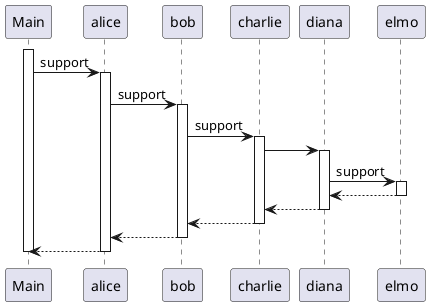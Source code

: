@startuml
activate Main
Main ->alice:support
activate alice
alice ->bob:support
activate bob
bob ->charlie:support
activate charlie
charlie ->diana
activate diana
diana ->elmo:support
activate elmo
elmo -->diana
deactivate elmo
diana -->charlie
deactivate diana
charlie -->bob
deactivate charlie
bob -->alice
deactivate bob
alice -->Main
deactivate alice
deactivate Main





'Alice -> Bob: Authentication Request
'Bob --> Alice: Authentication Response
'
'Alice -> Bob: Another authentication Request
'Alice <-- Bob: another authentication Response
@enduml